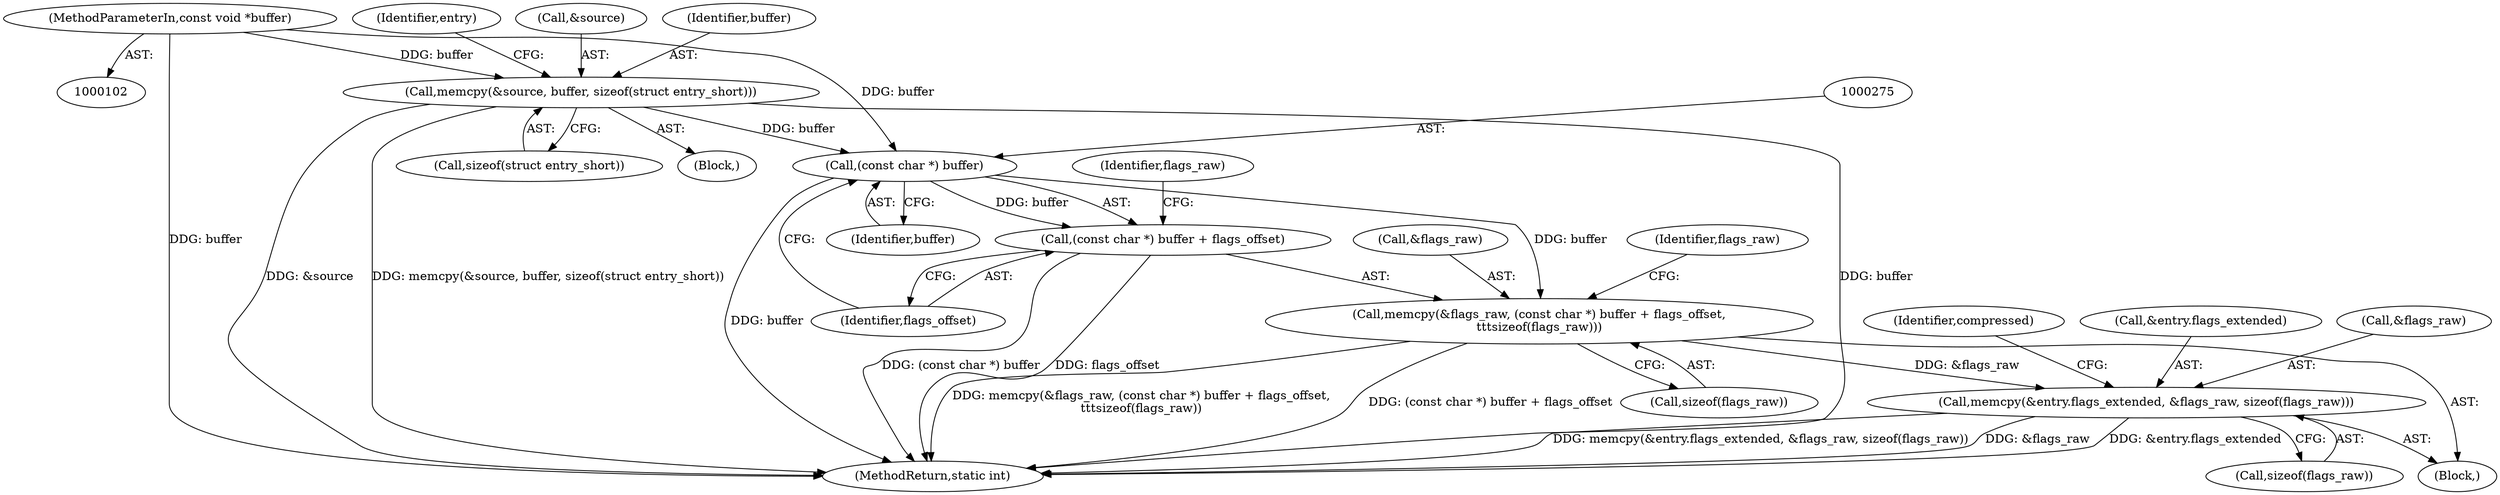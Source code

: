 digraph "0_libgit2_3207ddb0103543da8ad2139ec6539f590f9900c1@API" {
"1000138" [label="(Call,memcpy(&source, buffer, sizeof(struct entry_short)))"];
"1000106" [label="(MethodParameterIn,const void *buffer)"];
"1000274" [label="(Call,(const char *) buffer)"];
"1000270" [label="(Call,memcpy(&flags_raw, (const char *) buffer + flags_offset,\n\t\t\tsizeof(flags_raw)))"];
"1000284" [label="(Call,memcpy(&entry.flags_extended, &flags_raw, sizeof(flags_raw)))"];
"1000273" [label="(Call,(const char *) buffer + flags_offset)"];
"1000281" [label="(Identifier,flags_raw)"];
"1000296" [label="(Identifier,compressed)"];
"1000141" [label="(Identifier,buffer)"];
"1000142" [label="(Call,sizeof(struct entry_short))"];
"1000138" [label="(Call,memcpy(&source, buffer, sizeof(struct entry_short)))"];
"1000273" [label="(Call,(const char *) buffer + flags_offset)"];
"1000267" [label="(Block,)"];
"1000284" [label="(Call,memcpy(&entry.flags_extended, &flags_raw, sizeof(flags_raw)))"];
"1000270" [label="(Call,memcpy(&flags_raw, (const char *) buffer + flags_offset,\n\t\t\tsizeof(flags_raw)))"];
"1000467" [label="(MethodReturn,static int)"];
"1000147" [label="(Identifier,entry)"];
"1000106" [label="(MethodParameterIn,const void *buffer)"];
"1000274" [label="(Call,(const char *) buffer)"];
"1000276" [label="(Identifier,buffer)"];
"1000271" [label="(Call,&flags_raw)"];
"1000139" [label="(Call,&source)"];
"1000285" [label="(Call,&entry.flags_extended)"];
"1000289" [label="(Call,&flags_raw)"];
"1000278" [label="(Call,sizeof(flags_raw))"];
"1000277" [label="(Identifier,flags_offset)"];
"1000279" [label="(Identifier,flags_raw)"];
"1000291" [label="(Call,sizeof(flags_raw))"];
"1000109" [label="(Block,)"];
"1000138" -> "1000109"  [label="AST: "];
"1000138" -> "1000142"  [label="CFG: "];
"1000139" -> "1000138"  [label="AST: "];
"1000141" -> "1000138"  [label="AST: "];
"1000142" -> "1000138"  [label="AST: "];
"1000147" -> "1000138"  [label="CFG: "];
"1000138" -> "1000467"  [label="DDG: buffer"];
"1000138" -> "1000467"  [label="DDG: &source"];
"1000138" -> "1000467"  [label="DDG: memcpy(&source, buffer, sizeof(struct entry_short))"];
"1000106" -> "1000138"  [label="DDG: buffer"];
"1000138" -> "1000274"  [label="DDG: buffer"];
"1000106" -> "1000102"  [label="AST: "];
"1000106" -> "1000467"  [label="DDG: buffer"];
"1000106" -> "1000274"  [label="DDG: buffer"];
"1000274" -> "1000273"  [label="AST: "];
"1000274" -> "1000276"  [label="CFG: "];
"1000275" -> "1000274"  [label="AST: "];
"1000276" -> "1000274"  [label="AST: "];
"1000277" -> "1000274"  [label="CFG: "];
"1000274" -> "1000467"  [label="DDG: buffer"];
"1000274" -> "1000270"  [label="DDG: buffer"];
"1000274" -> "1000273"  [label="DDG: buffer"];
"1000270" -> "1000267"  [label="AST: "];
"1000270" -> "1000278"  [label="CFG: "];
"1000271" -> "1000270"  [label="AST: "];
"1000273" -> "1000270"  [label="AST: "];
"1000278" -> "1000270"  [label="AST: "];
"1000281" -> "1000270"  [label="CFG: "];
"1000270" -> "1000467"  [label="DDG: (const char *) buffer + flags_offset"];
"1000270" -> "1000467"  [label="DDG: memcpy(&flags_raw, (const char *) buffer + flags_offset,\n\t\t\tsizeof(flags_raw))"];
"1000270" -> "1000284"  [label="DDG: &flags_raw"];
"1000284" -> "1000267"  [label="AST: "];
"1000284" -> "1000291"  [label="CFG: "];
"1000285" -> "1000284"  [label="AST: "];
"1000289" -> "1000284"  [label="AST: "];
"1000291" -> "1000284"  [label="AST: "];
"1000296" -> "1000284"  [label="CFG: "];
"1000284" -> "1000467"  [label="DDG: &entry.flags_extended"];
"1000284" -> "1000467"  [label="DDG: memcpy(&entry.flags_extended, &flags_raw, sizeof(flags_raw))"];
"1000284" -> "1000467"  [label="DDG: &flags_raw"];
"1000273" -> "1000277"  [label="CFG: "];
"1000277" -> "1000273"  [label="AST: "];
"1000279" -> "1000273"  [label="CFG: "];
"1000273" -> "1000467"  [label="DDG: (const char *) buffer"];
"1000273" -> "1000467"  [label="DDG: flags_offset"];
}
